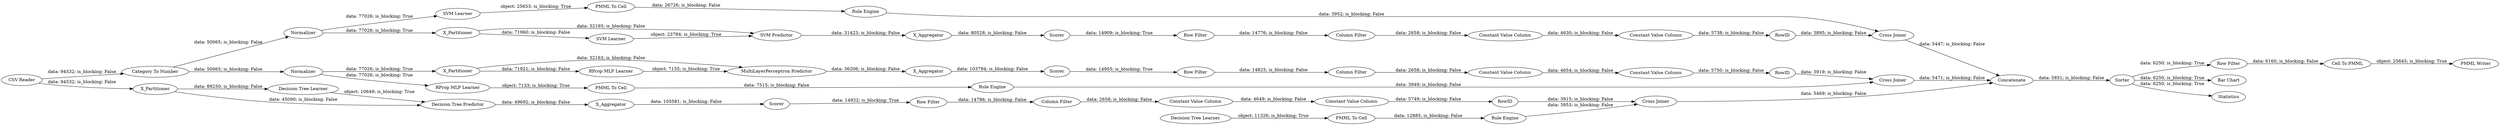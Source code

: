 digraph {
	"-1862098258692882929_2" [label=X_Partitioner]
	"5947226231685917343_290" [label="Constant Value Column"]
	"-7108190949640780257_293" [label=RowID]
	"5947226231685917343_293" [label=RowID]
	"5947226231685917343_292" [label="Constant Value Column"]
	"2936027256825226400_31" [label="Decision Tree Learner"]
	"-3237437270929374924_9" [label="Row Filter"]
	"-2796979439142528407_53" [label="Row Filter"]
	"212948248938259377_2" [label=X_Partitioner]
	"-7108190949640780257_9" [label="Row Filter"]
	"5039327130205784663_34" [label="Rule Engine"]
	"-4222826536542353872_33" [label="SVM Learner"]
	"5039327130205784663_22" [label="PMML To Cell"]
	"2936027256825226400_39" [label=Scorer]
	"-7108190949640780257_292" [label="Constant Value Column"]
	"-1862098258692882929_31" [label="RProp MLP Learner"]
	"-1862098258692882929_40" [label=Scorer]
	"-2796979439142528407_59" [label="Bar Chart"]
	"-1862098258692882929_39" [label=Normalizer]
	"-3237437270929374924_294" [label="Column Filter"]
	"-9137993045174266600_34" [label="Rule Engine"]
	"5039327130205784663_35" [label="RProp MLP Learner"]
	"-1862098258692882929_7" [label=X_Aggregator]
	"212948248938259377_31" [label="SVM Learner"]
	"-2796979439142528407_63" [label=Statistics]
	"2936027256825226400_32" [label="Decision Tree Predictor"]
	"-7108190949640780257_294" [label="Column Filter"]
	"2936027256825226400_2" [label=X_Partitioner]
	"5947226231685917343_294" [label="Column Filter"]
	"-7108190949640780257_290" [label="Constant Value Column"]
	"212948248938259377_39" [label="Cross Joiner"]
	"-1862098258692882929_32" [label="MultiLayerPerceptron Predictor"]
	"-2796979439142528407_60" [label=Concatenate]
	"212948248938259377_7" [label=X_Aggregator]
	"212948248938259377_41" [label=Scorer]
	"-2796979439142528407_52" [label=Sorter]
	"-4222826536542353872_35" [label="Rule Engine"]
	"212948248938259377_32" [label="SVM Predictor"]
	"-9137993045174266600_28" [label="PMML To Cell"]
	"212948248938259377_40" [label=Normalizer]
	"2936027256825226400_7" [label=X_Aggregator]
	"5947226231685917343_9" [label="Row Filter"]
	"-4222826536542353872_34" [label="PMML To Cell"]
	"-2796979439142528407_62" [label="CSV Reader"]
	"-1862098258692882929_38" [label="Cross Joiner"]
	"-9137993045174266600_33" [label="Decision Tree Learner"]
	"-3237437270929374924_292" [label="Constant Value Column"]
	"-2796979439142528407_54" [label="Cell To PMML"]
	"-3237437270929374924_293" [label=RowID]
	"2936027256825226400_38" [label="Cross Joiner"]
	"-2796979439142528407_58" [label="Category To Number"]
	"-3237437270929374924_290" [label="Constant Value Column"]
	"-2796979439142528407_61" [label="PMML Writer"]
	"2936027256825226400_7" -> "2936027256825226400_39" [label="data: 105581; is_blocking: False"]
	"5947226231685917343_9" -> "5947226231685917343_294" [label="data: 14825; is_blocking: False"]
	"5947226231685917343_293" -> "-1862098258692882929_38" [label="data: 3919; is_blocking: False"]
	"-4222826536542353872_35" -> "212948248938259377_39" [label="data: 3952; is_blocking: False"]
	"2936027256825226400_31" -> "2936027256825226400_32" [label="object: 10649; is_blocking: True"]
	"-1862098258692882929_7" -> "-1862098258692882929_40" [label="data: 103794; is_blocking: False"]
	"-1862098258692882929_32" -> "-1862098258692882929_7" [label="data: 36206; is_blocking: False"]
	"-3237437270929374924_292" -> "-3237437270929374924_293" [label="data: 5738; is_blocking: False"]
	"-2796979439142528407_58" -> "-1862098258692882929_39" [label="data: 50065; is_blocking: False"]
	"-1862098258692882929_40" -> "5947226231685917343_9" [label="data: 14955; is_blocking: True"]
	"-7108190949640780257_292" -> "-7108190949640780257_293" [label="data: 5749; is_blocking: False"]
	"-2796979439142528407_58" -> "212948248938259377_40" [label="data: 50065; is_blocking: False"]
	"-7108190949640780257_293" -> "2936027256825226400_38" [label="data: 3915; is_blocking: False"]
	"5039327130205784663_22" -> "5039327130205784663_34" [label="data: 7515; is_blocking: False"]
	"-3237437270929374924_294" -> "-3237437270929374924_290" [label="data: 2658; is_blocking: False"]
	"-2796979439142528407_52" -> "-2796979439142528407_59" [label="data: 6250; is_blocking: True"]
	"-2796979439142528407_62" -> "-2796979439142528407_58" [label="data: 94532; is_blocking: False"]
	"-7108190949640780257_9" -> "-7108190949640780257_294" [label="data: 14786; is_blocking: False"]
	"212948248938259377_32" -> "212948248938259377_7" [label="data: 31423; is_blocking: False"]
	"5947226231685917343_292" -> "5947226231685917343_293" [label="data: 5750; is_blocking: False"]
	"212948248938259377_40" -> "212948248938259377_2" [label="data: 77026; is_blocking: True"]
	"-7108190949640780257_294" -> "-7108190949640780257_290" [label="data: 2658; is_blocking: False"]
	"-4222826536542353872_33" -> "-4222826536542353872_34" [label="object: 25653; is_blocking: True"]
	"212948248938259377_2" -> "212948248938259377_32" [label="data: 32193; is_blocking: False"]
	"-3237437270929374924_290" -> "-3237437270929374924_292" [label="data: 4630; is_blocking: False"]
	"-2796979439142528407_54" -> "-2796979439142528407_61" [label="object: 25645; is_blocking: True"]
	"5039327130205784663_35" -> "5039327130205784663_22" [label="object: 7133; is_blocking: True"]
	"5947226231685917343_290" -> "5947226231685917343_292" [label="data: 4654; is_blocking: False"]
	"-4222826536542353872_34" -> "-4222826536542353872_35" [label="data: 26726; is_blocking: False"]
	"-9137993045174266600_33" -> "-9137993045174266600_28" [label="object: 11326; is_blocking: True"]
	"-1862098258692882929_38" -> "-2796979439142528407_60" [label="data: 5471; is_blocking: False"]
	"-1862098258692882929_2" -> "-1862098258692882929_31" [label="data: 71921; is_blocking: False"]
	"-3237437270929374924_9" -> "-3237437270929374924_294" [label="data: 14776; is_blocking: False"]
	"212948248938259377_2" -> "212948248938259377_31" [label="data: 71960; is_blocking: False"]
	"-2796979439142528407_52" -> "-2796979439142528407_53" [label="data: 6250; is_blocking: True"]
	"5947226231685917343_294" -> "5947226231685917343_290" [label="data: 2658; is_blocking: False"]
	"212948248938259377_39" -> "-2796979439142528407_60" [label="data: 5447; is_blocking: False"]
	"-2796979439142528407_62" -> "2936027256825226400_2" [label="data: 94532; is_blocking: False"]
	"-3237437270929374924_293" -> "212948248938259377_39" [label="data: 3895; is_blocking: False"]
	"2936027256825226400_2" -> "2936027256825226400_31" [label="data: 89250; is_blocking: False"]
	"5039327130205784663_34" -> "-1862098258692882929_38" [label="data: 3949; is_blocking: False"]
	"212948248938259377_31" -> "212948248938259377_32" [label="object: 23784; is_blocking: True"]
	"-1862098258692882929_31" -> "-1862098258692882929_32" [label="object: 7155; is_blocking: True"]
	"-1862098258692882929_39" -> "5039327130205784663_35" [label="data: 77026; is_blocking: True"]
	"2936027256825226400_38" -> "-2796979439142528407_60" [label="data: 5469; is_blocking: False"]
	"212948248938259377_7" -> "212948248938259377_41" [label="data: 80528; is_blocking: False"]
	"-7108190949640780257_290" -> "-7108190949640780257_292" [label="data: 4649; is_blocking: False"]
	"2936027256825226400_2" -> "2936027256825226400_32" [label="data: 45090; is_blocking: False"]
	"-1862098258692882929_2" -> "-1862098258692882929_32" [label="data: 32163; is_blocking: False"]
	"212948248938259377_41" -> "-3237437270929374924_9" [label="data: 14909; is_blocking: True"]
	"-2796979439142528407_52" -> "-2796979439142528407_63" [label="data: 6250; is_blocking: True"]
	"-9137993045174266600_34" -> "2936027256825226400_38" [label="data: 3953; is_blocking: False"]
	"2936027256825226400_32" -> "2936027256825226400_7" [label="data: 49692; is_blocking: False"]
	"-9137993045174266600_28" -> "-9137993045174266600_34" [label="data: 12885; is_blocking: False"]
	"-2796979439142528407_60" -> "-2796979439142528407_52" [label="data: 5851; is_blocking: False"]
	"212948248938259377_40" -> "-4222826536542353872_33" [label="data: 77026; is_blocking: True"]
	"-1862098258692882929_39" -> "-1862098258692882929_2" [label="data: 77026; is_blocking: True"]
	"2936027256825226400_39" -> "-7108190949640780257_9" [label="data: 14922; is_blocking: True"]
	"-2796979439142528407_53" -> "-2796979439142528407_54" [label="data: 6160; is_blocking: False"]
	rankdir=LR
}
